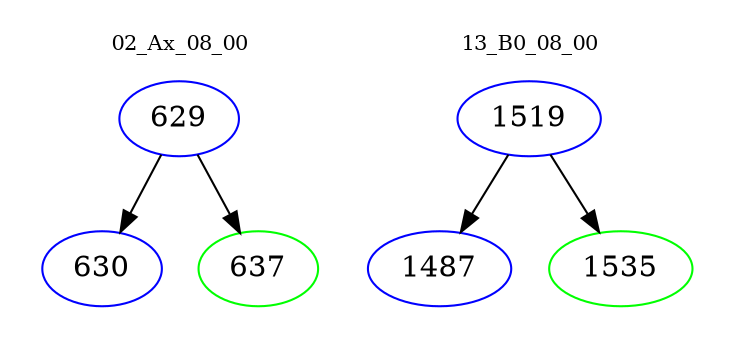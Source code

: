 digraph{
subgraph cluster_0 {
color = white
label = "02_Ax_08_00";
fontsize=10;
T0_629 [label="629", color="blue"]
T0_629 -> T0_630 [color="black"]
T0_630 [label="630", color="blue"]
T0_629 -> T0_637 [color="black"]
T0_637 [label="637", color="green"]
}
subgraph cluster_1 {
color = white
label = "13_B0_08_00";
fontsize=10;
T1_1519 [label="1519", color="blue"]
T1_1519 -> T1_1487 [color="black"]
T1_1487 [label="1487", color="blue"]
T1_1519 -> T1_1535 [color="black"]
T1_1535 [label="1535", color="green"]
}
}
